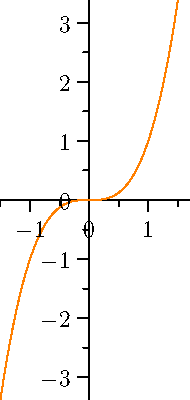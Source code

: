 import graph;
size(0,200);

real f(real x) { return x^3; }
real g(real x) { return x^3-x; }

draw(graph(g,0,1.7),invisible);
draw(graph(f,-1.5,0),orange);
draw(graph(f,0,1.5),orange);

xaxis(RightTicks);
yaxis(LeftTicks);

